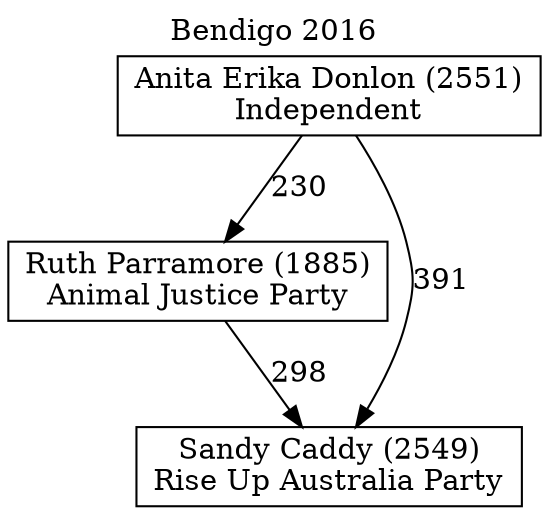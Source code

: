 // House preference flow
digraph "Sandy Caddy (2549)_Bendigo_2016" {
	graph [label="Bendigo 2016" labelloc=t mclimit=10]
	node [shape=box]
	"Ruth Parramore (1885)" [label="Ruth Parramore (1885)
Animal Justice Party"]
	"Anita Erika Donlon (2551)" [label="Anita Erika Donlon (2551)
Independent"]
	"Sandy Caddy (2549)" [label="Sandy Caddy (2549)
Rise Up Australia Party"]
	"Anita Erika Donlon (2551)" -> "Ruth Parramore (1885)" [label=230]
	"Anita Erika Donlon (2551)" -> "Sandy Caddy (2549)" [label=391]
	"Ruth Parramore (1885)" -> "Sandy Caddy (2549)" [label=298]
}
